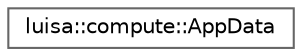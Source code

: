 digraph "类继承关系图"
{
 // LATEX_PDF_SIZE
  bgcolor="transparent";
  edge [fontname=Helvetica,fontsize=10,labelfontname=Helvetica,labelfontsize=10];
  node [fontname=Helvetica,fontsize=10,shape=box,height=0.2,width=0.4];
  rankdir="LR";
  Node0 [id="Node000000",label="luisa::compute::AppData",height=0.2,width=0.4,color="grey40", fillcolor="white", style="filled",URL="$structluisa_1_1compute_1_1_app_data.html",tooltip=" "];
}
